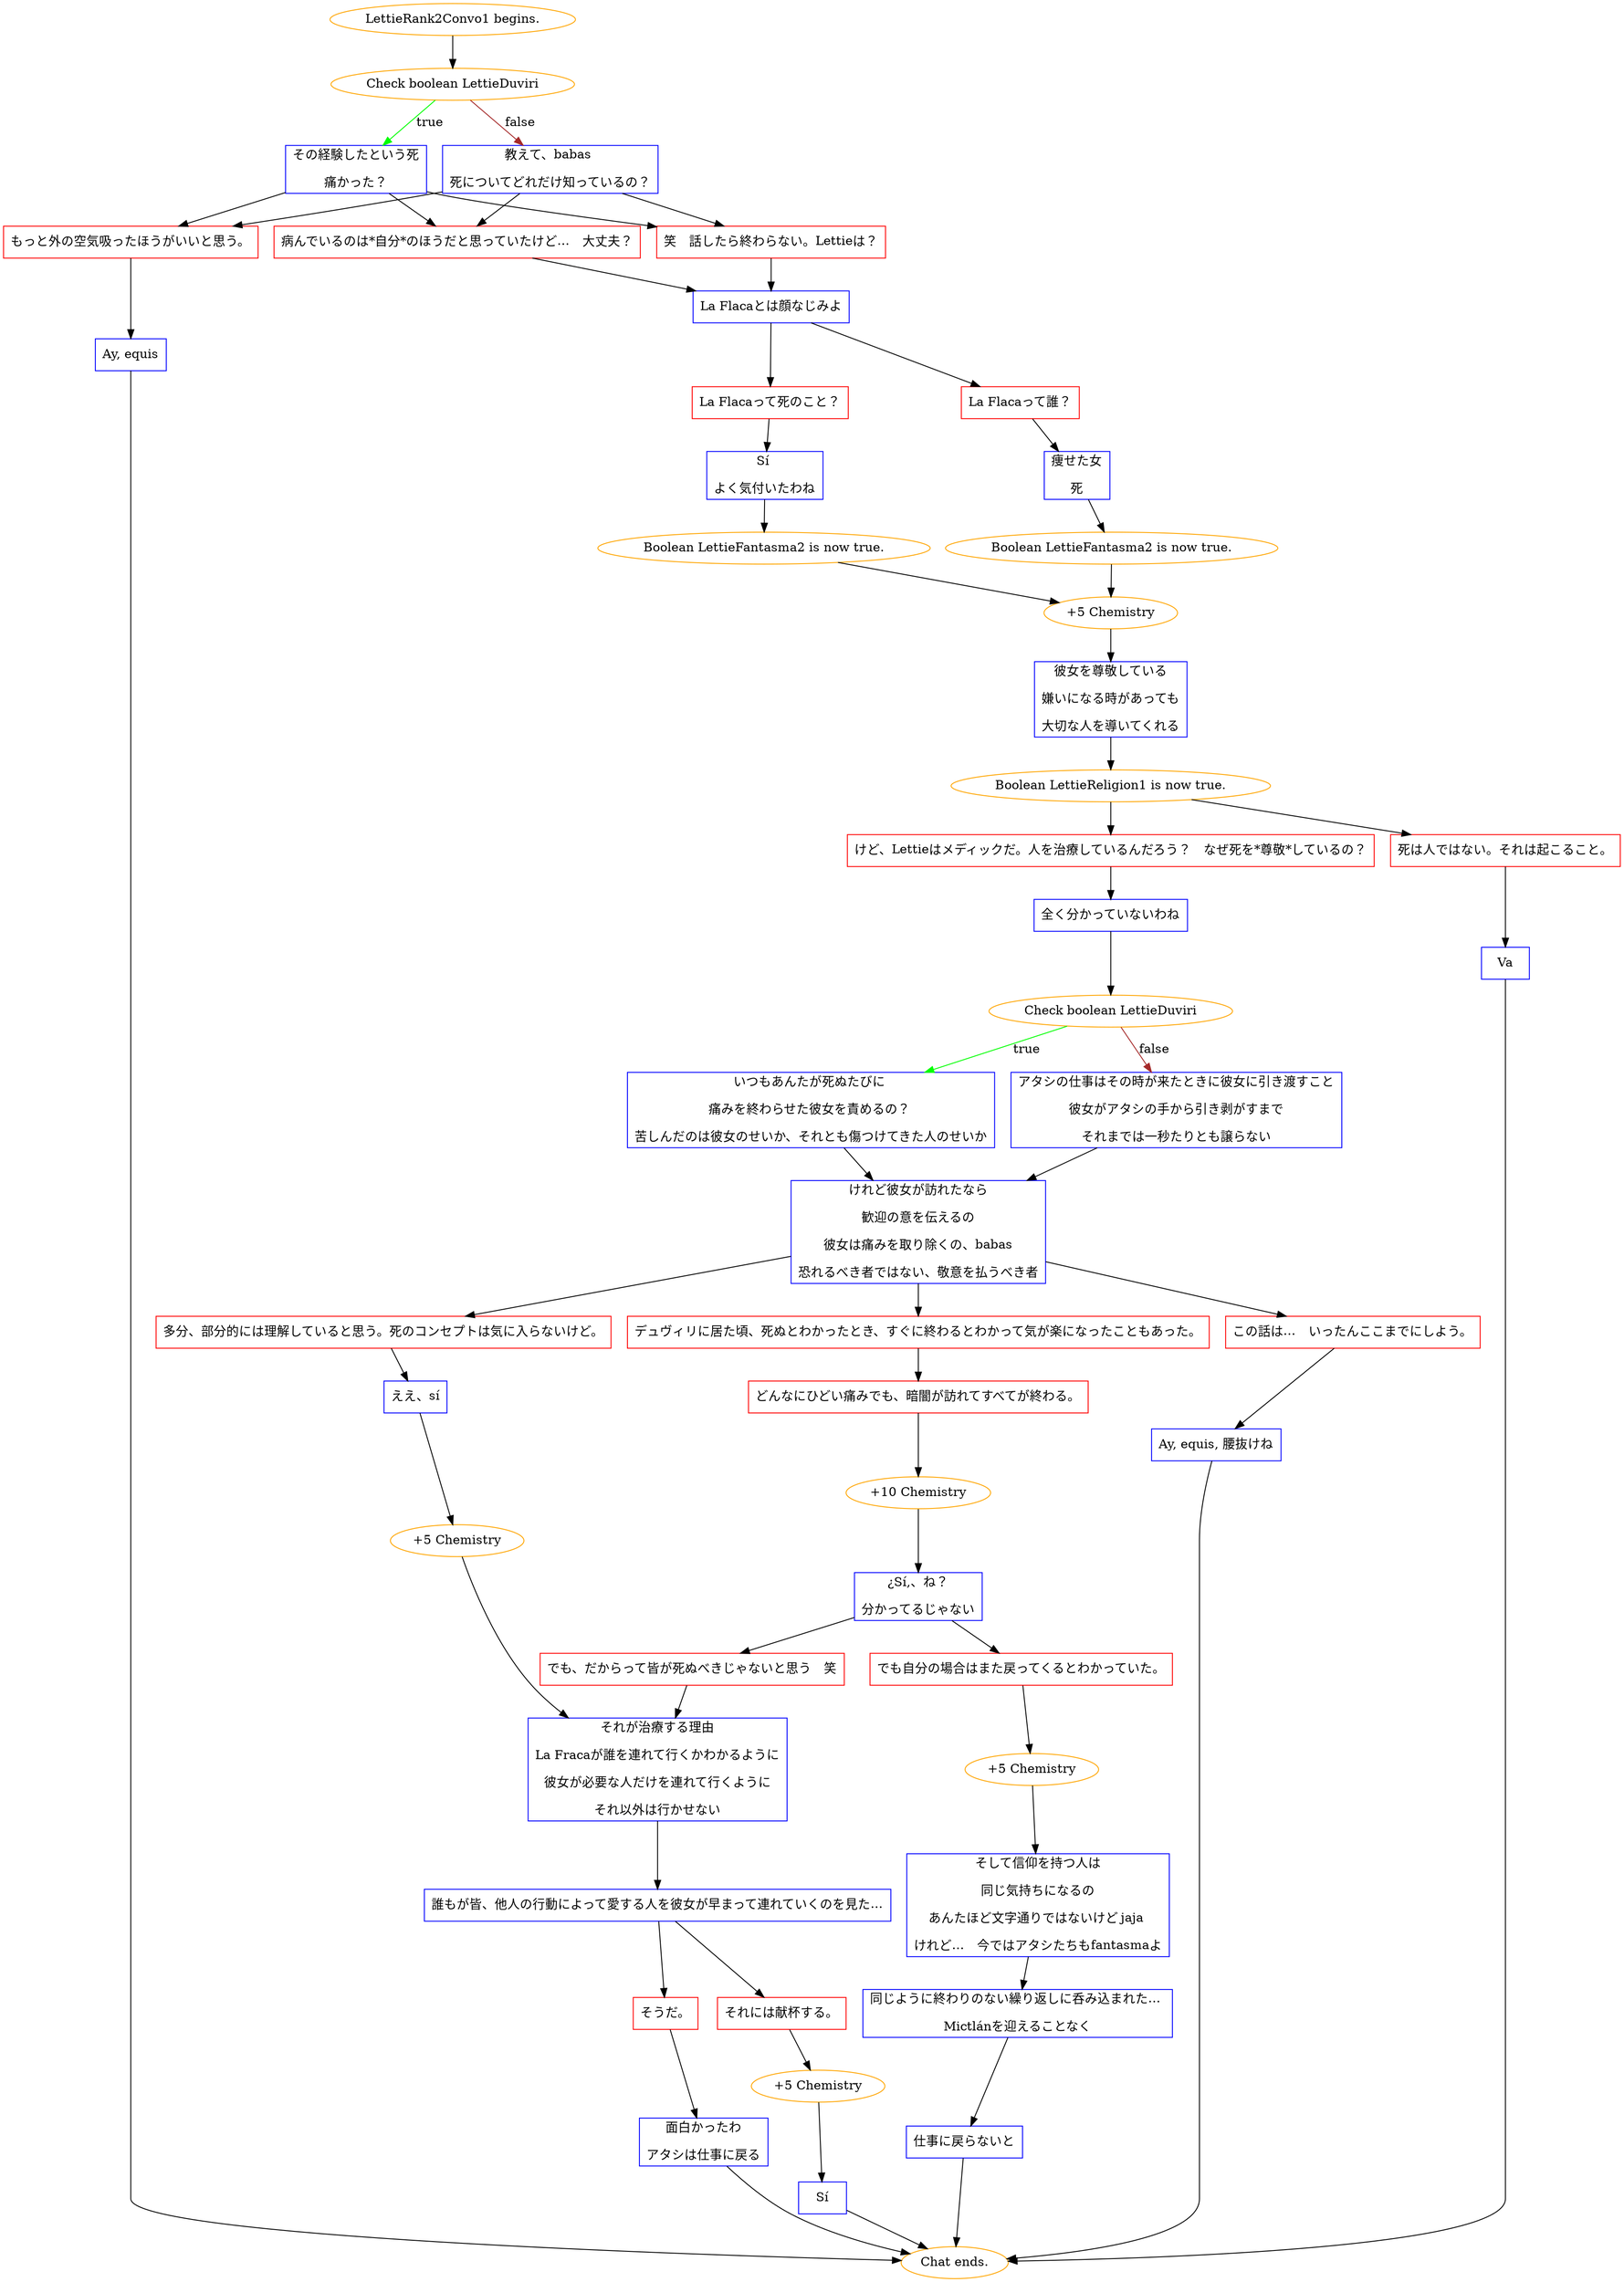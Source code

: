 digraph {
	"LettieRank2Convo1 begins." [color=orange];
		"LettieRank2Convo1 begins." -> j2549990084;
	j2549990084 [label="Check boolean LettieDuviri",color=orange];
		j2549990084 -> j2038182759 [label=true,color=green];
		j2549990084 -> j2507764616 [label=false,color=brown];
	j2038182759 [label="その経験したという死
痛かった？",shape=box,color=blue];
		j2038182759 -> j1556654725;
		j2038182759 -> j2476766894;
		j2038182759 -> j4228318032;
	j2507764616 [label="教えて、babas 
死についてどれだけ知っているの？",shape=box,color=blue];
		j2507764616 -> j1556654725;
		j2507764616 -> j2476766894;
		j2507764616 -> j4228318032;
	j1556654725 [label="病んでいるのは*自分*のほうだと思っていたけど…　大丈夫？",shape=box,color=red];
		j1556654725 -> j3268096659;
	j2476766894 [label="笑　話したら終わらない。Lettieは？",shape=box,color=red];
		j2476766894 -> j3268096659;
	j4228318032 [label="もっと外の空気吸ったほうがいいと思う。",shape=box,color=red];
		j4228318032 -> j1759475013;
	j3268096659 [label="La Flacaとは顔なじみよ",shape=box,color=blue];
		j3268096659 -> j2815222821;
		j3268096659 -> j4060651657;
	j1759475013 [label="Ay, equis",shape=box,color=blue];
		j1759475013 -> "Chat ends.";
	j2815222821 [label="La Flacaって死のこと？",shape=box,color=red];
		j2815222821 -> j2757898529;
	j4060651657 [label="La Flacaって誰？",shape=box,color=red];
		j4060651657 -> j4008716954;
	"Chat ends." [color=orange];
	j2757898529 [label="Sí 
よく気付いたわね",shape=box,color=blue];
		j2757898529 -> j1018067190;
	j4008716954 [label="痩せた女
死",shape=box,color=blue];
		j4008716954 -> j182130000;
	j1018067190 [label="Boolean LettieFantasma2 is now true.",color=orange];
		j1018067190 -> j1170747483;
	j182130000 [label="Boolean LettieFantasma2 is now true.",color=orange];
		j182130000 -> j1170747483;
	j1170747483 [label="+5 Chemistry",color=orange];
		j1170747483 -> j2245034498;
	j2245034498 [label="彼女を尊敬している
嫌いになる時があっても
大切な人を導いてくれる",shape=box,color=blue];
		j2245034498 -> j4268386380;
	j4268386380 [label="Boolean LettieReligion1 is now true.",color=orange];
		j4268386380 -> j4254064476;
		j4268386380 -> j2511807074;
	j4254064476 [label="けど、Lettieはメディックだ。人を治療しているんだろう？　なぜ死を*尊敬*しているの？",shape=box,color=red];
		j4254064476 -> j2986693300;
	j2511807074 [label="死は人ではない。それは起こること。",shape=box,color=red];
		j2511807074 -> j2547240352;
	j2986693300 [label="全く分かっていないわね",shape=box,color=blue];
		j2986693300 -> j4087927951;
	j2547240352 [label="Va",shape=box,color=blue];
		j2547240352 -> "Chat ends.";
	j4087927951 [label="Check boolean LettieDuviri",color=orange];
		j4087927951 -> j2005961914 [label=true,color=green];
		j4087927951 -> j797668190 [label=false,color=brown];
	j2005961914 [label="いつもあんたが死ぬたびに 
痛みを終わらせた彼女を責めるの？ 
苦しんだのは彼女のせいか、それとも傷つけてきた人のせいか",shape=box,color=blue];
		j2005961914 -> j423852723;
	j797668190 [label="アタシの仕事はその時が来たときに彼女に引き渡すこと
彼女がアタシの手から引き剥がすまで
それまでは一秒たりとも譲らない",shape=box,color=blue];
		j797668190 -> j423852723;
	j423852723 [label="けれど彼女が訪れたなら
歓迎の意を伝えるの
彼女は痛みを取り除くの、babas
恐れるべき者ではない、敬意を払うべき者",shape=box,color=blue];
		j423852723 -> j1861134677;
		j423852723 -> j3850353767;
		j423852723 -> j2838403730;
	j1861134677 [label="デュヴィリに居た頃、死ぬとわかったとき、すぐに終わるとわかって気が楽になったこともあった。",shape=box,color=red];
		j1861134677 -> j210777624;
	j3850353767 [label="多分、部分的には理解していると思う。死のコンセプトは気に入らないけど。",shape=box,color=red];
		j3850353767 -> j470104071;
	j2838403730 [label="この話は…　いったんここまでにしよう。",shape=box,color=red];
		j2838403730 -> j2853979681;
	j210777624 [label="どんなにひどい痛みでも、暗闇が訪れてすべてが終わる。",shape=box,color=red];
		j210777624 -> j1145529212;
	j470104071 [label="ええ、sí",shape=box,color=blue];
		j470104071 -> j2164570657;
	j2853979681 [label="Ay, equis, 腰抜けね",shape=box,color=blue];
		j2853979681 -> "Chat ends.";
	j1145529212 [label="+10 Chemistry",color=orange];
		j1145529212 -> j2652039728;
	j2164570657 [label="+5 Chemistry",color=orange];
		j2164570657 -> j2921217741;
	j2652039728 [label="¿Sí,、ね？
分かってるじゃない",shape=box,color=blue];
		j2652039728 -> j3976004175;
		j2652039728 -> j768738882;
	j2921217741 [label="それが治療する理由
La Fracaが誰を連れて行くかわかるように
彼女が必要な人だけを連れて行くように
それ以外は行かせない",shape=box,color=blue];
		j2921217741 -> j704142048;
	j3976004175 [label="でも自分の場合はまた戻ってくるとわかっていた。",shape=box,color=red];
		j3976004175 -> j1479338101;
	j768738882 [label="でも、だからって皆が死ぬべきじゃないと思う　笑",shape=box,color=red];
		j768738882 -> j2921217741;
	j704142048 [label="誰もが皆、他人の行動によって愛する人を彼女が早まって連れていくのを見た…",shape=box,color=blue];
		j704142048 -> j4094306929;
		j704142048 -> j4084261631;
	j1479338101 [label="+5 Chemistry",color=orange];
		j1479338101 -> j3056183236;
	j4094306929 [label="そうだ。",shape=box,color=red];
		j4094306929 -> j689731197;
	j4084261631 [label="それには献杯する。",shape=box,color=red];
		j4084261631 -> j3843951455;
	j3056183236 [label="そして信仰を持つ人は
同じ気持ちになるの
あんたほど文字通りではないけど jaja 
けれど…　今ではアタシたちもfantasmaよ",shape=box,color=blue];
		j3056183236 -> j1990462116;
	j689731197 [label="面白かったわ
アタシは仕事に戻る",shape=box,color=blue];
		j689731197 -> "Chat ends.";
	j3843951455 [label="+5 Chemistry",color=orange];
		j3843951455 -> j792958072;
	j1990462116 [label="同じように終わりのない繰り返しに呑み込まれた… 
Mictlánを迎えることなく",shape=box,color=blue];
		j1990462116 -> j141523217;
	j792958072 [label="Sí",shape=box,color=blue];
		j792958072 -> "Chat ends.";
	j141523217 [label="仕事に戻らないと",shape=box,color=blue];
		j141523217 -> "Chat ends.";
}